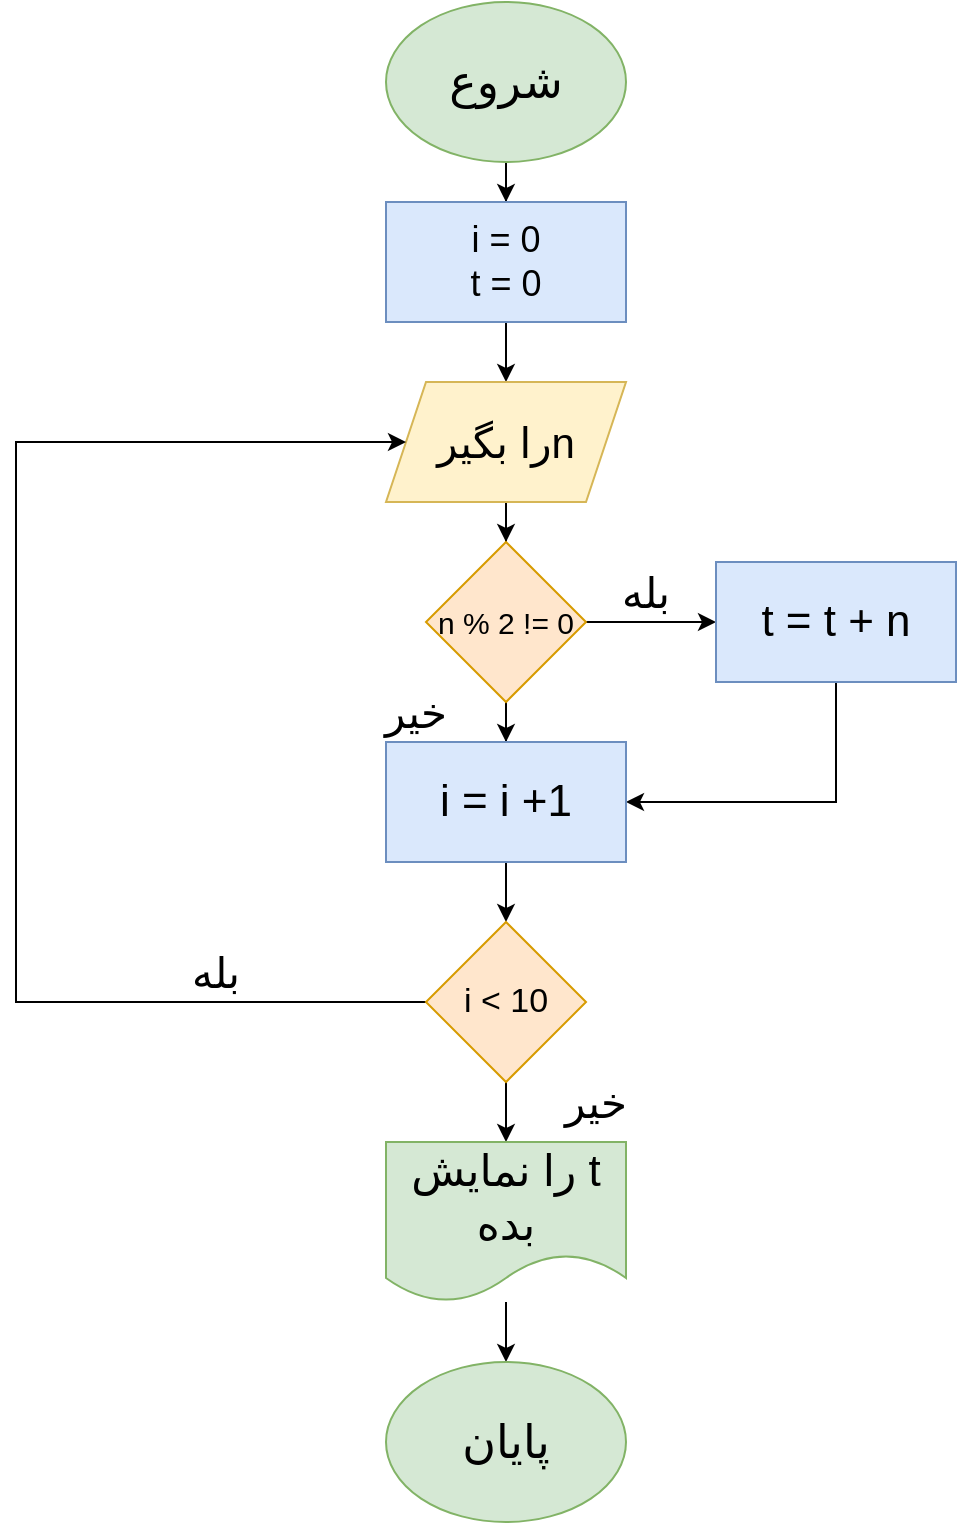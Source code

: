 <mxfile version="21.2.3" type="device">
  <diagram name="Page-1" id="RtSPCdPEauWlCQn3shcn">
    <mxGraphModel dx="1050" dy="573" grid="1" gridSize="10" guides="1" tooltips="1" connect="1" arrows="1" fold="1" page="1" pageScale="1" pageWidth="850" pageHeight="1100" math="0" shadow="0">
      <root>
        <mxCell id="0" />
        <mxCell id="1" parent="0" />
        <mxCell id="FaoUBu9bGjASSPdcJLa0-3" value="" style="edgeStyle=orthogonalEdgeStyle;rounded=0;orthogonalLoop=1;jettySize=auto;html=1;" edge="1" parent="1" source="FaoUBu9bGjASSPdcJLa0-1" target="FaoUBu9bGjASSPdcJLa0-2">
          <mxGeometry relative="1" as="geometry" />
        </mxCell>
        <mxCell id="FaoUBu9bGjASSPdcJLa0-1" value="&lt;font style=&quot;font-size: 23px;&quot;&gt;شروع&lt;/font&gt;" style="ellipse;whiteSpace=wrap;html=1;fillColor=#d5e8d4;strokeColor=#82b366;" vertex="1" parent="1">
          <mxGeometry x="365" width="120" height="80" as="geometry" />
        </mxCell>
        <mxCell id="FaoUBu9bGjASSPdcJLa0-5" value="" style="edgeStyle=orthogonalEdgeStyle;rounded=0;orthogonalLoop=1;jettySize=auto;html=1;" edge="1" parent="1" source="FaoUBu9bGjASSPdcJLa0-2" target="FaoUBu9bGjASSPdcJLa0-4">
          <mxGeometry relative="1" as="geometry" />
        </mxCell>
        <mxCell id="FaoUBu9bGjASSPdcJLa0-2" value="&lt;font style=&quot;font-size: 18px;&quot;&gt;i = 0&lt;br&gt;t = 0&lt;/font&gt;" style="rounded=0;whiteSpace=wrap;html=1;fillColor=#dae8fc;strokeColor=#6c8ebf;" vertex="1" parent="1">
          <mxGeometry x="365" y="100" width="120" height="60" as="geometry" />
        </mxCell>
        <mxCell id="FaoUBu9bGjASSPdcJLa0-7" value="" style="edgeStyle=orthogonalEdgeStyle;rounded=0;orthogonalLoop=1;jettySize=auto;html=1;" edge="1" parent="1" source="FaoUBu9bGjASSPdcJLa0-4" target="FaoUBu9bGjASSPdcJLa0-6">
          <mxGeometry relative="1" as="geometry" />
        </mxCell>
        <mxCell id="FaoUBu9bGjASSPdcJLa0-4" value="&lt;div style=&quot;direction: rtl;&quot;&gt;&lt;span style=&quot;background-color: initial;&quot;&gt;&lt;font style=&quot;font-size: 21px;&quot;&gt;nرا بگیر&lt;/font&gt;&lt;/span&gt;&lt;/div&gt;" style="shape=parallelogram;perimeter=parallelogramPerimeter;whiteSpace=wrap;html=1;fixedSize=1;fillColor=#fff2cc;strokeColor=#d6b656;" vertex="1" parent="1">
          <mxGeometry x="365" y="190" width="120" height="60" as="geometry" />
        </mxCell>
        <mxCell id="FaoUBu9bGjASSPdcJLa0-9" style="edgeStyle=orthogonalEdgeStyle;rounded=0;orthogonalLoop=1;jettySize=auto;html=1;entryX=0;entryY=0.5;entryDx=0;entryDy=0;" edge="1" parent="1" source="FaoUBu9bGjASSPdcJLa0-6" target="FaoUBu9bGjASSPdcJLa0-8">
          <mxGeometry relative="1" as="geometry" />
        </mxCell>
        <mxCell id="FaoUBu9bGjASSPdcJLa0-13" value="" style="edgeStyle=orthogonalEdgeStyle;rounded=0;orthogonalLoop=1;jettySize=auto;html=1;" edge="1" parent="1" source="FaoUBu9bGjASSPdcJLa0-6" target="FaoUBu9bGjASSPdcJLa0-11">
          <mxGeometry relative="1" as="geometry" />
        </mxCell>
        <mxCell id="FaoUBu9bGjASSPdcJLa0-6" value="&lt;font style=&quot;font-size: 15px;&quot;&gt;n % 2 != 0&lt;/font&gt;" style="rhombus;whiteSpace=wrap;html=1;fillColor=#ffe6cc;strokeColor=#d79b00;" vertex="1" parent="1">
          <mxGeometry x="385" y="270" width="80" height="80" as="geometry" />
        </mxCell>
        <mxCell id="FaoUBu9bGjASSPdcJLa0-12" style="edgeStyle=orthogonalEdgeStyle;rounded=0;orthogonalLoop=1;jettySize=auto;html=1;entryX=1;entryY=0.5;entryDx=0;entryDy=0;" edge="1" parent="1" source="FaoUBu9bGjASSPdcJLa0-8" target="FaoUBu9bGjASSPdcJLa0-11">
          <mxGeometry relative="1" as="geometry">
            <Array as="points">
              <mxPoint x="590" y="400" />
            </Array>
          </mxGeometry>
        </mxCell>
        <mxCell id="FaoUBu9bGjASSPdcJLa0-8" value="&lt;font style=&quot;font-size: 22px;&quot;&gt;t = t + n&lt;/font&gt;" style="rounded=0;whiteSpace=wrap;html=1;fillColor=#dae8fc;strokeColor=#6c8ebf;" vertex="1" parent="1">
          <mxGeometry x="530" y="280" width="120" height="60" as="geometry" />
        </mxCell>
        <mxCell id="FaoUBu9bGjASSPdcJLa0-10" value="&lt;font style=&quot;font-size: 21px;&quot;&gt;بله&lt;/font&gt;" style="text;html=1;strokeColor=none;fillColor=none;align=center;verticalAlign=middle;whiteSpace=wrap;rounded=0;" vertex="1" parent="1">
          <mxGeometry x="465" y="280" width="60" height="30" as="geometry" />
        </mxCell>
        <mxCell id="FaoUBu9bGjASSPdcJLa0-16" value="" style="edgeStyle=orthogonalEdgeStyle;rounded=0;orthogonalLoop=1;jettySize=auto;html=1;" edge="1" parent="1" source="FaoUBu9bGjASSPdcJLa0-11" target="FaoUBu9bGjASSPdcJLa0-15">
          <mxGeometry relative="1" as="geometry" />
        </mxCell>
        <mxCell id="FaoUBu9bGjASSPdcJLa0-11" value="&lt;span style=&quot;font-size: 22px;&quot;&gt;i = i +1&lt;/span&gt;" style="rounded=0;whiteSpace=wrap;html=1;fillColor=#dae8fc;strokeColor=#6c8ebf;" vertex="1" parent="1">
          <mxGeometry x="365" y="370" width="120" height="60" as="geometry" />
        </mxCell>
        <mxCell id="FaoUBu9bGjASSPdcJLa0-14" value="&lt;font style=&quot;font-size: 21px;&quot;&gt;خیر&lt;/font&gt;" style="text;html=1;strokeColor=none;fillColor=none;align=center;verticalAlign=middle;whiteSpace=wrap;rounded=0;" vertex="1" parent="1">
          <mxGeometry x="350" y="340" width="60" height="30" as="geometry" />
        </mxCell>
        <mxCell id="FaoUBu9bGjASSPdcJLa0-17" style="edgeStyle=orthogonalEdgeStyle;rounded=0;orthogonalLoop=1;jettySize=auto;html=1;entryX=0;entryY=0.5;entryDx=0;entryDy=0;" edge="1" parent="1" source="FaoUBu9bGjASSPdcJLa0-15" target="FaoUBu9bGjASSPdcJLa0-4">
          <mxGeometry relative="1" as="geometry">
            <Array as="points">
              <mxPoint x="180" y="500" />
              <mxPoint x="180" y="220" />
            </Array>
          </mxGeometry>
        </mxCell>
        <mxCell id="FaoUBu9bGjASSPdcJLa0-20" value="" style="edgeStyle=orthogonalEdgeStyle;rounded=0;orthogonalLoop=1;jettySize=auto;html=1;" edge="1" parent="1" source="FaoUBu9bGjASSPdcJLa0-15" target="FaoUBu9bGjASSPdcJLa0-19">
          <mxGeometry relative="1" as="geometry" />
        </mxCell>
        <mxCell id="FaoUBu9bGjASSPdcJLa0-15" value="&lt;font style=&quot;font-size: 17px;&quot;&gt;i &amp;lt; 10&lt;/font&gt;" style="rhombus;whiteSpace=wrap;html=1;fillColor=#ffe6cc;strokeColor=#d79b00;" vertex="1" parent="1">
          <mxGeometry x="385" y="460" width="80" height="80" as="geometry" />
        </mxCell>
        <mxCell id="FaoUBu9bGjASSPdcJLa0-18" value="&lt;font style=&quot;font-size: 21px;&quot;&gt;بله&lt;/font&gt;" style="text;html=1;strokeColor=none;fillColor=none;align=center;verticalAlign=middle;whiteSpace=wrap;rounded=0;" vertex="1" parent="1">
          <mxGeometry x="250" y="470" width="60" height="30" as="geometry" />
        </mxCell>
        <mxCell id="FaoUBu9bGjASSPdcJLa0-23" value="" style="edgeStyle=orthogonalEdgeStyle;rounded=0;orthogonalLoop=1;jettySize=auto;html=1;" edge="1" parent="1" source="FaoUBu9bGjASSPdcJLa0-19" target="FaoUBu9bGjASSPdcJLa0-22">
          <mxGeometry relative="1" as="geometry" />
        </mxCell>
        <mxCell id="FaoUBu9bGjASSPdcJLa0-19" value="&lt;div style=&quot;direction: rtl;&quot;&gt;&lt;span style=&quot;background-color: initial;&quot;&gt;&lt;font style=&quot;font-size: 22px;&quot;&gt;t را نمایش بده&lt;/font&gt;&lt;/span&gt;&lt;/div&gt;" style="shape=document;whiteSpace=wrap;html=1;boundedLbl=1;fillColor=#d5e8d4;strokeColor=#82b366;" vertex="1" parent="1">
          <mxGeometry x="365" y="570" width="120" height="80" as="geometry" />
        </mxCell>
        <mxCell id="FaoUBu9bGjASSPdcJLa0-21" value="&lt;font style=&quot;font-size: 21px;&quot;&gt;خیر&lt;/font&gt;" style="text;html=1;strokeColor=none;fillColor=none;align=center;verticalAlign=middle;whiteSpace=wrap;rounded=0;" vertex="1" parent="1">
          <mxGeometry x="440" y="535" width="60" height="30" as="geometry" />
        </mxCell>
        <mxCell id="FaoUBu9bGjASSPdcJLa0-22" value="&lt;font style=&quot;font-size: 23px;&quot;&gt;پایان&lt;/font&gt;" style="ellipse;whiteSpace=wrap;html=1;fillColor=#d5e8d4;strokeColor=#82b366;" vertex="1" parent="1">
          <mxGeometry x="365" y="680" width="120" height="80" as="geometry" />
        </mxCell>
      </root>
    </mxGraphModel>
  </diagram>
</mxfile>
